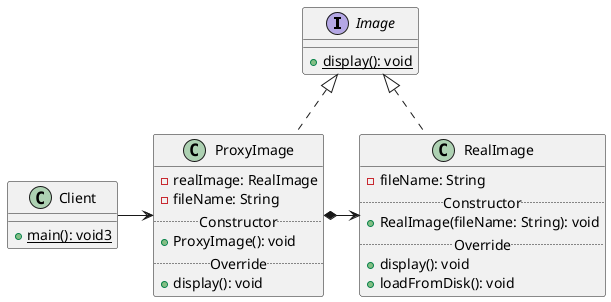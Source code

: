 @startuml

interface Image {
    + {static} display(): void
}

class RealImage {
    - fileName: String
    .. Constructor ..
    + RealImage(fileName: String): void
    .. Override ..
     + display(): void
     + loadFromDisk(): void
}

class ProxyImage {
    - realImage: RealImage
    - fileName: String
    .. Constructor ..
    + ProxyImage(): void
    .. Override ..
    + display(): void
}

class Client {
    + {static} main(): void3
}

Image <|.. RealImage
Image <|.. ProxyImage

ProxyImage *-> RealImage

Client -> ProxyImage

@enduml












